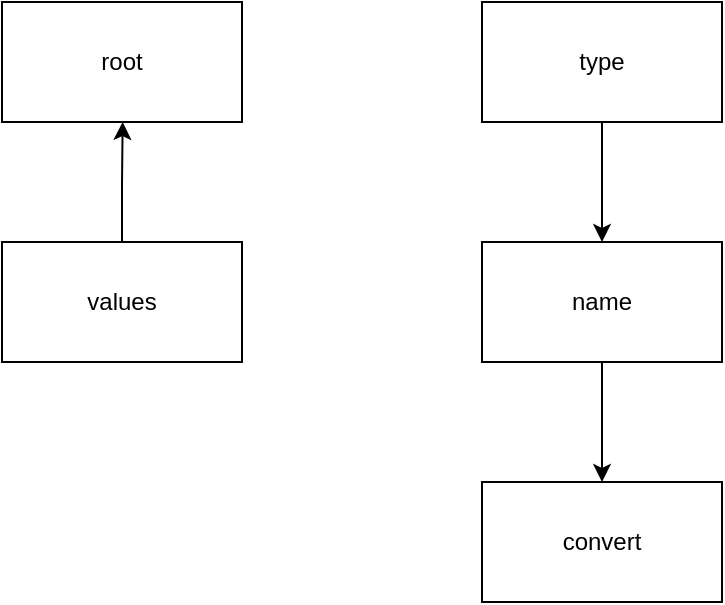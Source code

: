 <mxfile version="24.8.2">
  <diagram name="Page-1" id="viTlUlwSxcZ-js1dyPL3">
    <mxGraphModel dx="1178" dy="766" grid="1" gridSize="10" guides="1" tooltips="1" connect="1" arrows="1" fold="1" page="1" pageScale="1" pageWidth="840" pageHeight="830" math="0" shadow="0">
      <root>
        <mxCell id="0" />
        <mxCell id="1" parent="0" />
        <mxCell id="DWu8eMwm4-5s6Fduy_93-37" style="edgeStyle=orthogonalEdgeStyle;rounded=0;orthogonalLoop=1;jettySize=auto;html=1;exitX=0.5;exitY=1;exitDx=0;exitDy=0;entryX=0.5;entryY=0;entryDx=0;entryDy=0;" edge="1" parent="1" source="DWu8eMwm4-5s6Fduy_93-35" target="DWu8eMwm4-5s6Fduy_93-36">
          <mxGeometry relative="1" as="geometry" />
        </mxCell>
        <mxCell id="DWu8eMwm4-5s6Fduy_93-35" value="type" style="rounded=0;whiteSpace=wrap;html=1;" vertex="1" parent="1">
          <mxGeometry x="360" y="80" width="120" height="60" as="geometry" />
        </mxCell>
        <mxCell id="DWu8eMwm4-5s6Fduy_93-39" style="edgeStyle=orthogonalEdgeStyle;rounded=0;orthogonalLoop=1;jettySize=auto;html=1;exitX=0.5;exitY=1;exitDx=0;exitDy=0;entryX=0.5;entryY=0;entryDx=0;entryDy=0;" edge="1" parent="1" source="DWu8eMwm4-5s6Fduy_93-36" target="DWu8eMwm4-5s6Fduy_93-38">
          <mxGeometry relative="1" as="geometry" />
        </mxCell>
        <mxCell id="DWu8eMwm4-5s6Fduy_93-36" value="name" style="rounded=0;whiteSpace=wrap;html=1;" vertex="1" parent="1">
          <mxGeometry x="360" y="200" width="120" height="60" as="geometry" />
        </mxCell>
        <mxCell id="DWu8eMwm4-5s6Fduy_93-38" value="convert" style="rounded=0;whiteSpace=wrap;html=1;" vertex="1" parent="1">
          <mxGeometry x="360" y="320" width="120" height="60" as="geometry" />
        </mxCell>
        <mxCell id="DWu8eMwm4-5s6Fduy_93-41" value="root" style="rounded=0;whiteSpace=wrap;html=1;" vertex="1" parent="1">
          <mxGeometry x="120" y="80" width="120" height="60" as="geometry" />
        </mxCell>
        <mxCell id="DWu8eMwm4-5s6Fduy_93-43" style="edgeStyle=orthogonalEdgeStyle;rounded=0;orthogonalLoop=1;jettySize=auto;html=1;exitX=0.5;exitY=0;exitDx=0;exitDy=0;" edge="1" parent="1" source="DWu8eMwm4-5s6Fduy_93-42">
          <mxGeometry relative="1" as="geometry">
            <mxPoint x="180.333" y="140.0" as="targetPoint" />
          </mxGeometry>
        </mxCell>
        <mxCell id="DWu8eMwm4-5s6Fduy_93-42" value="values" style="rounded=0;whiteSpace=wrap;html=1;" vertex="1" parent="1">
          <mxGeometry x="120" y="200" width="120" height="60" as="geometry" />
        </mxCell>
      </root>
    </mxGraphModel>
  </diagram>
</mxfile>
